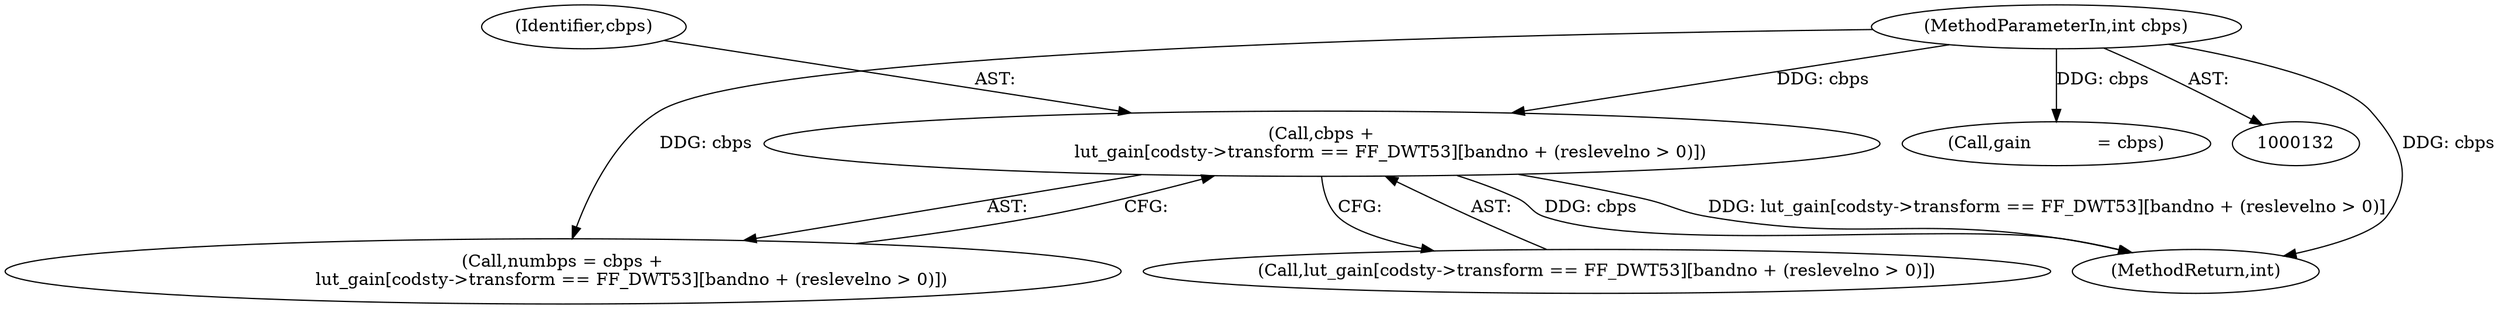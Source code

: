 digraph "0_FFmpeg_912ce9dd2080c5837285a471d750fa311e09b555_0@array" {
"1000561" [label="(Call,cbps +\n                         lut_gain[codsty->transform == FF_DWT53][bandno + (reslevelno > 0)])"];
"1000136" [label="(MethodParameterIn,int cbps)"];
"1000561" [label="(Call,cbps +\n                         lut_gain[codsty->transform == FF_DWT53][bandno + (reslevelno > 0)])"];
"1000563" [label="(Call,lut_gain[codsty->transform == FF_DWT53][bandno + (reslevelno > 0)])"];
"1000136" [label="(MethodParameterIn,int cbps)"];
"1001573" [label="(MethodReturn,int)"];
"1000559" [label="(Call,numbps = cbps +\n                         lut_gain[codsty->transform == FF_DWT53][bandno + (reslevelno > 0)])"];
"1000599" [label="(Call,gain            = cbps)"];
"1000562" [label="(Identifier,cbps)"];
"1000561" -> "1000559"  [label="AST: "];
"1000561" -> "1000563"  [label="CFG: "];
"1000562" -> "1000561"  [label="AST: "];
"1000563" -> "1000561"  [label="AST: "];
"1000559" -> "1000561"  [label="CFG: "];
"1000561" -> "1001573"  [label="DDG: lut_gain[codsty->transform == FF_DWT53][bandno + (reslevelno > 0)]"];
"1000561" -> "1001573"  [label="DDG: cbps"];
"1000136" -> "1000561"  [label="DDG: cbps"];
"1000136" -> "1000132"  [label="AST: "];
"1000136" -> "1001573"  [label="DDG: cbps"];
"1000136" -> "1000559"  [label="DDG: cbps"];
"1000136" -> "1000599"  [label="DDG: cbps"];
}
